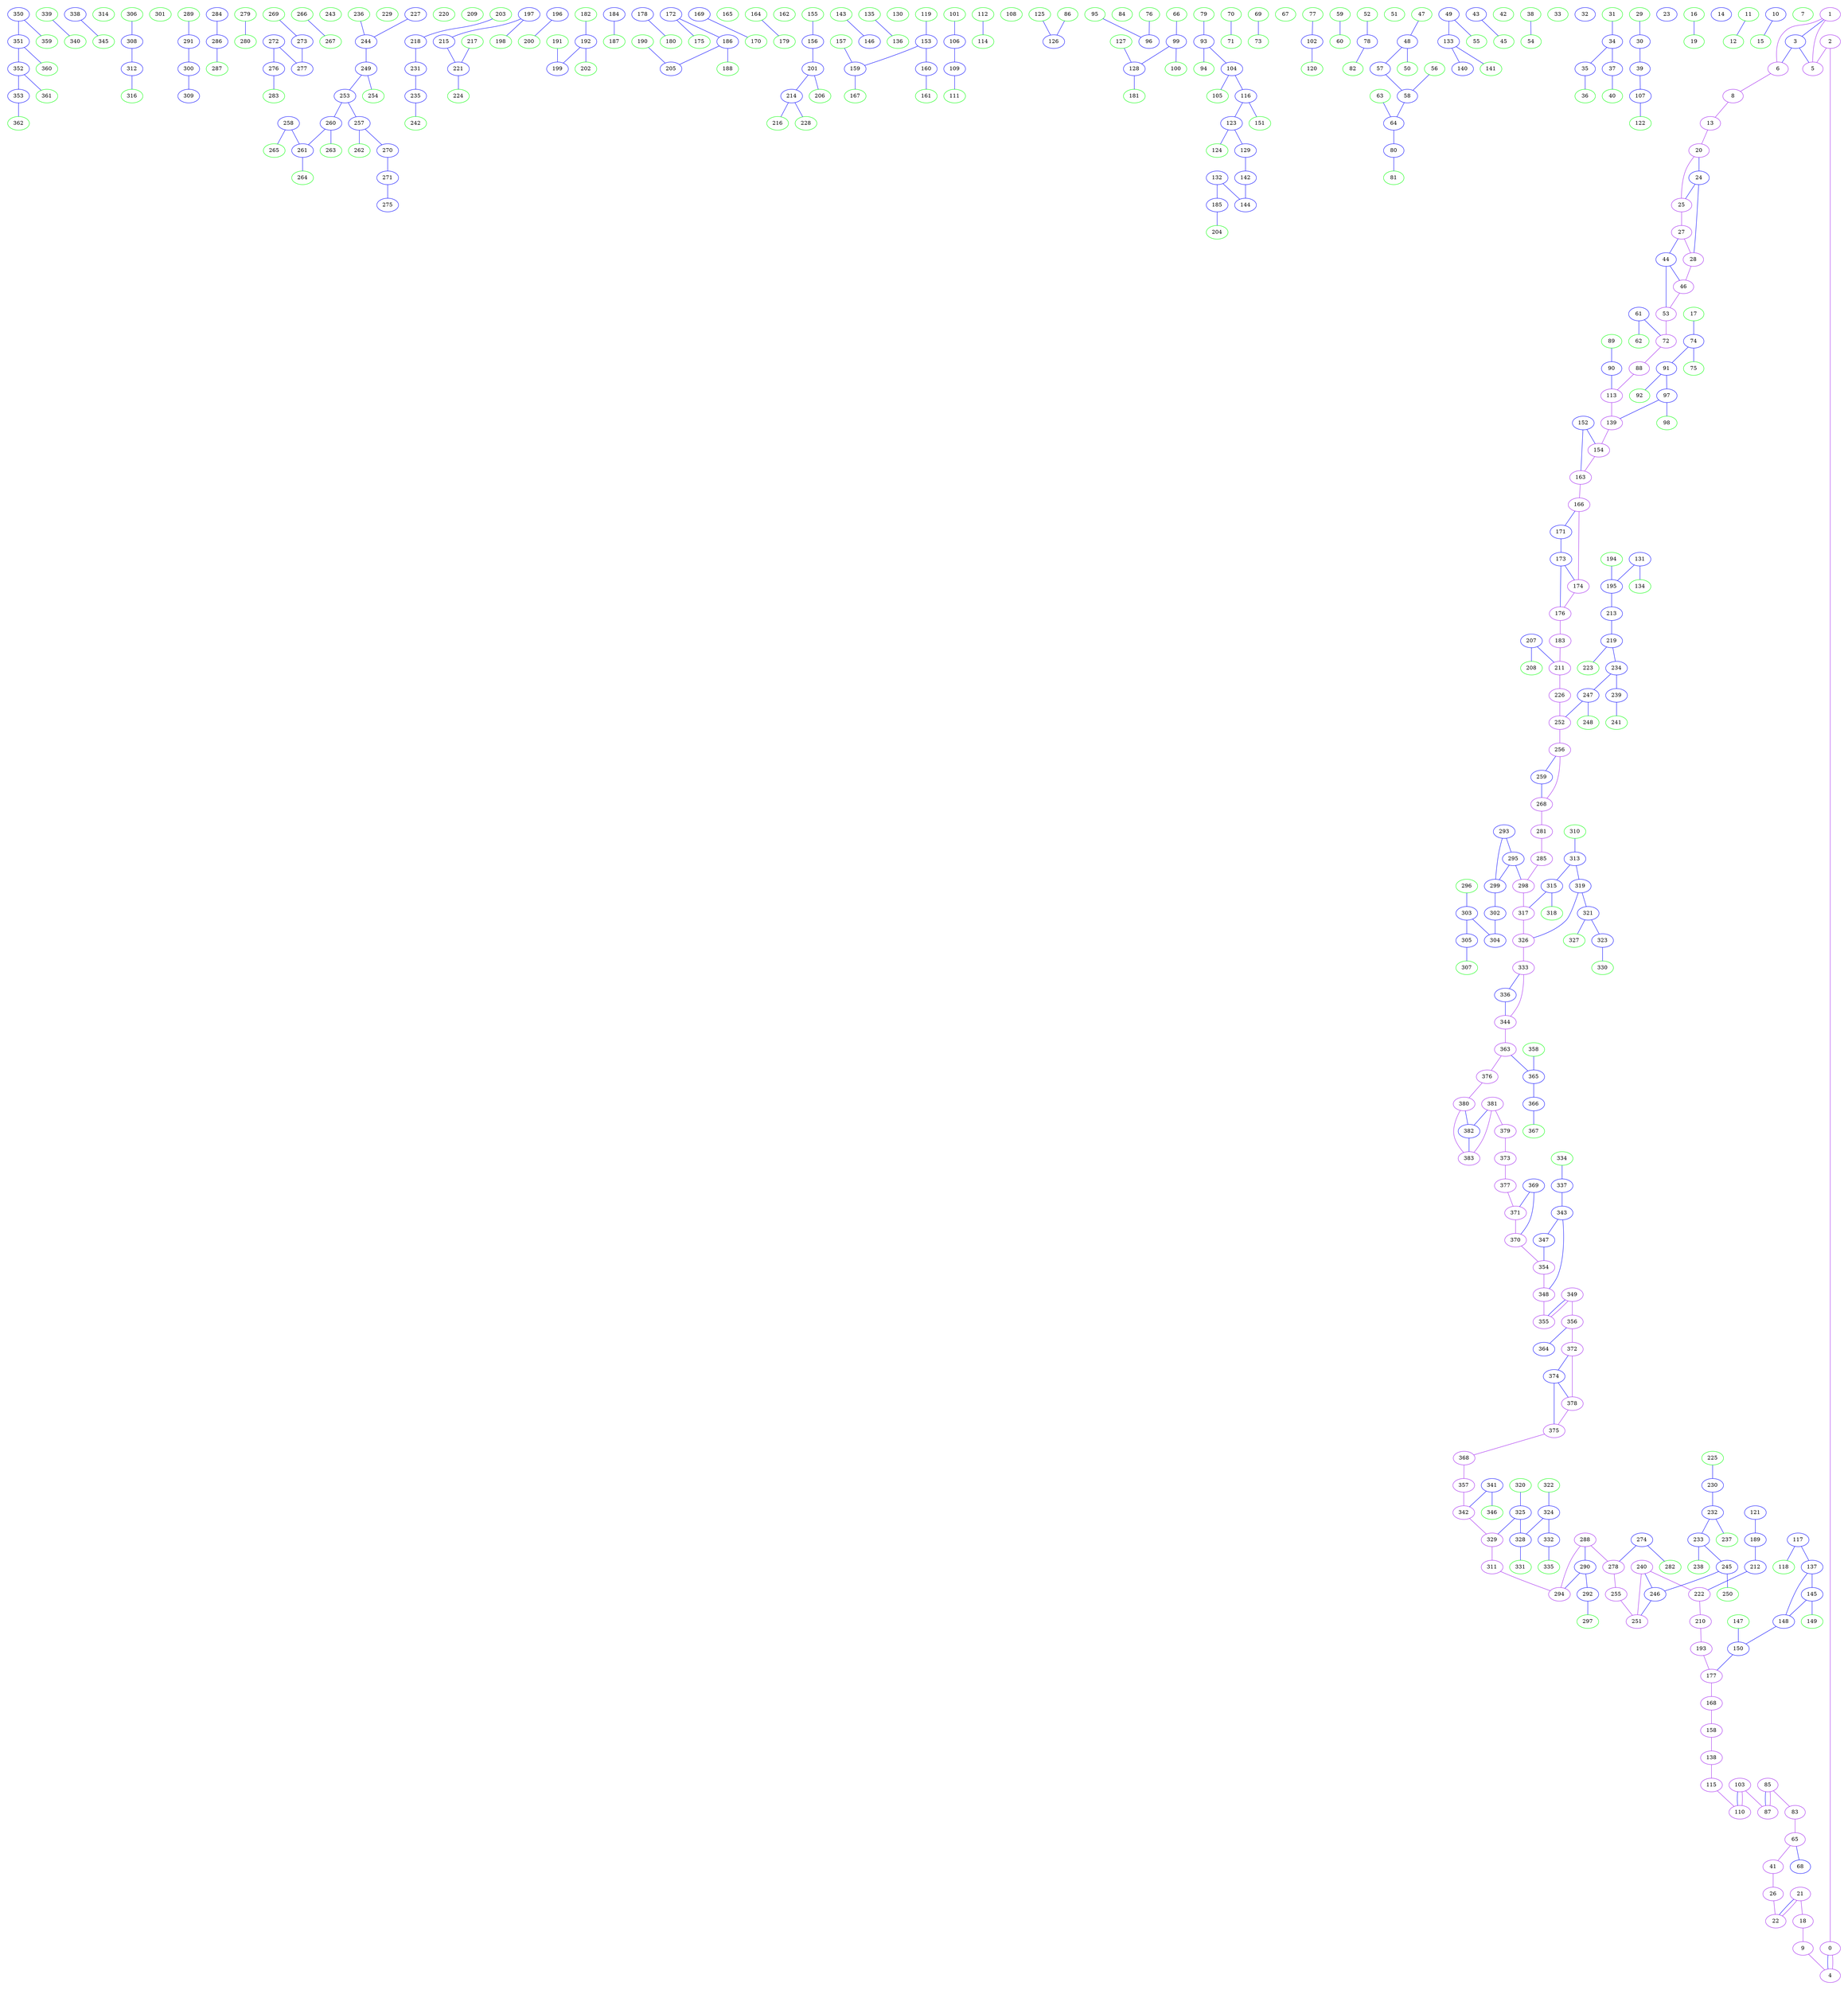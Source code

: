 digraph{
subgraph cluster_0 {
color = white
X78Y271I0 [label="0", pos="78,271!", color="purple"]
X82Y196I0 [label="1", pos="82,196!", color="purple"]
X82Y213I0 [label="2", pos="82,213!", color="purple"]
X83Y195I0 [label="3", pos="83,195!", color="blue"]
X83Y288I0 [label="4", pos="83,288!", color="purple"]
X84Y197I0 [label="5", pos="84,197!", color="purple"]
X85Y192I0 [label="6", pos="85,192!", color="purple"]
X92Y207I0 [label="7", pos="92,207!", color="green"]
X93Y178I0 [label="8", pos="93,178!", color="purple"]
X95Y310I0 [label="9", pos="95,310!", color="purple"]
X100Y201I0 [label="10", pos="100,201!", color="blue"]
X104Y209I0 [label="11", pos="104,209!", color="green"]
X106Y202I0 [label="12", pos="106,202!", color="green"]
X108Y147I0 [label="13", pos="108,147!", color="purple"]
X110Y266I0 [label="14", pos="110,266!", color="blue"]
X112Y180I0 [label="15", pos="112,180!", color="green"]
X114Y196I0 [label="16", pos="114,196!", color="green"]
X117Y174I0 [label="17", pos="117,174!", color="green"]
X118Y331I0 [label="18", pos="118,331!", color="purple"]
X120Y188I0 [label="19", pos="120,188!", color="green"]
X121Y127I0 [label="20", pos="121,127!", color="purple"]
X124Y342I0 [label="21", pos="124,342!", color="purple"]
X139Y360I0 [label="22", pos="139,360!", color="purple"]
X147Y265I0 [label="23", pos="147,265!", color="blue"]
X149Y107I0 [label="24", pos="149,107!", color="blue"]
X150Y109I0 [label="25", pos="150,109!", color="purple"]
X151Y362I0 [label="26", pos="151,362!", color="purple"]
X158Y107I0 [label="27", pos="158,107!", color="purple"]
X160Y96I0 [label="28", pos="160,96!", color="purple"]
X164Y284I0 [label="29", pos="164,284!", color="green"]
X166Y284I0 [label="30", pos="166,284!", color="blue"]
X168Y262I0 [label="31", pos="168,262!", color="green"]
X170Y226I0 [label="32", pos="170,226!", color="blue"]
X170Y264I0 [label="33", pos="170,264!", color="green"]
X171Y249I0 [label="34", pos="171,249!", color="blue"]
X173Y245I0 [label="35", pos="173,245!", color="blue"]
X174Y247I0 [label="36", pos="174,247!", color="green"]
X175Y264I0 [label="37", pos="175,264!", color="blue"]
X176Y152I0 [label="38", pos="176,152!", color="green"]
X176Y299I0 [label="39", pos="176,299!", color="blue"]
X178Y265I0 [label="40", pos="178,265!", color="green"]
X182Y375I0 [label="41", pos="182,375!", color="purple"]
X184Y172I0 [label="42", pos="184,172!", color="green"]
X185Y225I0 [label="43", pos="185,225!", color="blue"]
X186Y87I0 [label="44", pos="186,87!", color="blue"]
X186Y227I0 [label="45", pos="186,227!", color="green"]
X187Y89I0 [label="46", pos="187,89!", color="purple"]
X190Y263I0 [label="47", pos="190,263!", color="green"]
X191Y261I0 [label="48", pos="191,261!", color="blue"]
X192Y192I0 [label="49", pos="192,192!", color="blue"]
X192Y264I0 [label="50", pos="192,264!", color="green"]
X192Y362I0 [label="51", pos="192,362!", color="green"]
X193Y269I0 [label="52", pos="193,269!", color="green"]
X194Y81I0 [label="53", pos="194,81!", color="purple"]
X194Y142I0 [label="54", pos="194,142!", color="green"]
X194Y195I0 [label="55", pos="194,195!", color="green"]
X196Y263I0 [label="56", pos="196,263!", color="green"]
X197Y244I0 [label="57", pos="197,244!", color="blue"]
X197Y261I0 [label="58", pos="197,261!", color="blue"]
X198Y220I0 [label="59", pos="198,220!", color="green"]
X198Y221I0 [label="60", pos="198,221!", color="green"]
X202Y87I0 [label="61", pos="202,87!", color="blue"]
X202Y90I0 [label="62", pos="202,90!", color="green"]
X202Y269I0 [label="63", pos="202,269!", color="green"]
X203Y267I0 [label="64", pos="203,267!", color="blue"]
X204Y373I0 [label="65", pos="204,373!", color="purple"]
X205Y248I0 [label="66", pos="205,248!", color="green"]
X205Y257I0 [label="67", pos="205,257!", color="green"]
X205Y371I0 [label="68", pos="205,371!", color="blue"]
X210Y226I0 [label="69", pos="210,226!", color="green"]
X211Y263I0 [label="70", pos="211,263!", color="green"]
X211Y264I0 [label="71", pos="211,264!", color="green"]
X212Y81I0 [label="72", pos="212,81!", color="purple"]
X212Y224I0 [label="73", pos="212,224!", color="green"]
X213Y115I0 [label="74", pos="213,115!", color="blue"]
X214Y117I0 [label="75", pos="214,117!", color="green"]
X214Y308I0 [label="76", pos="214,308!", color="green"]
X217Y251I0 [label="77", pos="217,251!", color="green"]
X217Y282I0 [label="78", pos="217,282!", color="blue"]
X218Y264I0 [label="79", pos="218,264!", color="green"]
X218Y272I0 [label="80", pos="218,272!", color="blue"]
X218Y274I0 [label="81", pos="218,274!", color="green"]
X219Y281I0 [label="82", pos="219,281!", color="green"]
X219Y398I0 [label="83", pos="219,398!", color="purple"]
X222Y276I0 [label="84", pos="222,276!", color="green"]
X222Y402I0 [label="85", pos="222,402!", color="purple"]
X224Y230I0 [label="86", pos="224,230!", color="green"]
X225Y406I0 [label="87", pos="225,406!", color="purple"]
X226Y81I0 [label="88", pos="226,81!", color="purple"]
X228Y88I0 [label="89", pos="228,88!", color="green"]
X228Y92I0 [label="90", pos="228,92!", color="blue"]
X228Y103I0 [label="91", pos="228,103!", color="blue"]
X228Y106I0 [label="92", pos="228,106!", color="green"]
X230Y264I0 [label="93", pos="230,264!", color="blue"]
X230Y266I0 [label="94", pos="230,266!", color="green"]
X230Y313I0 [label="95", pos="230,313!", color="green"]
X230Y316I0 [label="96", pos="230,316!", color="blue"]
X231Y101I0 [label="97", pos="231,101!", color="blue"]
X232Y103I0 [label="98", pos="232,103!", color="green"]
X232Y238I0 [label="99", pos="232,238!", color="blue"]
X232Y240I0 [label="100", pos="232,240!", color="green"]
X232Y333I0 [label="101", pos="232,333!", color="green"]
X233Y248I0 [label="102", pos="233,248!", color="blue"]
X233Y414I0 [label="103", pos="233,414!", color="purple"]
X234Y264I0 [label="104", pos="234,264!", color="blue"]
X234Y265I0 [label="105", pos="234,265!", color="green"]
X234Y330I0 [label="106", pos="234,330!", color="blue"]
X234Y358I0 [label="107", pos="234,358!", color="blue"]
X235Y258I0 [label="108", pos="235,258!", color="green"]
X235Y331I0 [label="109", pos="235,331!", color="blue"]
X235Y416I0 [label="110", pos="235,416!", color="purple"]
X236Y334I0 [label="111", pos="236,334!", color="green"]
X238Y258I0 [label="112", pos="238,258!", color="green"]
X239Y80I0 [label="113", pos="239,80!", color="purple"]
X240Y256I0 [label="114", pos="240,256!", color="green"]
X242Y416I0 [label="115", pos="242,416!", color="purple"]
X244Y263I0 [label="116", pos="244,263!", color="blue"]
X244Y351I0 [label="117", pos="244,351!", color="blue"]
X244Y354I0 [label="118", pos="244,354!", color="green"]
X245Y254I0 [label="119", pos="245,254!", color="green"]
X246Y240I0 [label="120", pos="246,240!", color="green"]
X246Y313I0 [label="121", pos="246,313!", color="blue"]
X246Y363I0 [label="122", pos="246,363!", color="green"]
X247Y265I0 [label="123", pos="247,265!", color="blue"]
X248Y267I0 [label="124", pos="248,267!", color="green"]
X250Y216I0 [label="125", pos="250,216!", color="green"]
X250Y220I0 [label="126", pos="250,220!", color="blue"]
X250Y228I0 [label="127", pos="250,228!", color="green"]
X250Y231I0 [label="128", pos="250,231!", color="blue"]
X250Y265I0 [label="129", pos="250,265!", color="blue"]
X250Y290I0 [label="130", pos="250,290!", color="green"]
X251Y196I0 [label="131", pos="251,196!", color="blue"]
X251Y272I0 [label="132", pos="251,272!", color="blue"]
X252Y156I0 [label="133", pos="252,156!", color="blue"]
X252Y198I0 [label="134", pos="252,198!", color="green"]
X252Y278I0 [label="135", pos="252,278!", color="green"]
X252Y279I0 [label="136", pos="252,279!", color="green"]
X252Y358I0 [label="137", pos="252,358!", color="blue"]
X252Y416I0 [label="138", pos="252,416!", color="purple"]
X253Y77I0 [label="139", pos="253,77!", color="purple"]
X253Y149I0 [label="140", pos="253,149!", color="blue"]
X253Y156I0 [label="141", pos="253,156!", color="green"]
X253Y265I0 [label="142", pos="253,265!", color="blue"]
X254Y122I0 [label="143", pos="254,122!", color="green"]
X255Y266I0 [label="144", pos="255,266!", color="blue"]
X255Y359I0 [label="145", pos="255,359!", color="blue"]
X256Y128I0 [label="146", pos="256,128!", color="blue"]
X256Y371I0 [label="147", pos="256,371!", color="green"]
X257Y366I0 [label="148", pos="257,366!", color="blue"]
X258Y358I0 [label="149", pos="258,358!", color="green"]
X258Y368I0 [label="150", pos="258,368!", color="blue"]
X259Y256I0 [label="151", pos="259,256!", color="green"]
X261Y79I0 [label="152", pos="261,79!", color="blue"]
X261Y248I0 [label="153", pos="261,248!", color="blue"]
X262Y81I0 [label="154", pos="262,81!", color="purple"]
X262Y280I0 [label="155", pos="262,280!", color="green"]
X262Y282I0 [label="156", pos="262,282!", color="blue"]
X263Y244I0 [label="157", pos="263,244!", color="green"]
X263Y416I0 [label="158", pos="263,416!", color="purple"]
X264Y245I0 [label="159", pos="264,245!", color="blue"]
X264Y250I0 [label="160", pos="264,250!", color="blue"]
X264Y252I0 [label="161", pos="264,252!", color="green"]
X264Y258I0 [label="162", pos="264,258!", color="green"]
X270Y68I0 [label="163", pos="270,68!", color="purple"]
X270Y300I0 [label="164", pos="270,300!", color="green"]
X272Y91I0 [label="165", pos="272,91!", color="green"]
X273Y72I0 [label="166", pos="273,72!", color="purple"]
X274Y238I0 [label="167", pos="274,238!", color="green"]
X274Y417I0 [label="168", pos="274,417!", color="purple"]
X275Y287I0 [label="169", pos="275,287!", color="blue"]
X276Y289I0 [label="170", pos="276,289!", color="green"]
X277Y72I0 [label="171", pos="277,72!", color="blue"]
X277Y307I0 [label="172", pos="277,307!", color="blue"]
X278Y71I0 [label="173", pos="278,71!", color="blue"]
X279Y68I0 [label="174", pos="279,68!", color="purple"]
X280Y308I0 [label="175", pos="280,308!", color="green"]
X282Y68I0 [label="176", pos="282,68!", color="purple"]
X284Y418I0 [label="177", pos="284,418!", color="purple"]
X286Y120I0 [label="178", pos="286,120!", color="blue"]
X286Y295I0 [label="179", pos="286,295!", color="green"]
X288Y123I0 [label="180", pos="288,123!", color="green"]
X288Y200I0 [label="181", pos="288,200!", color="green"]
X290Y310I0 [label="182", pos="290,310!", color="green"]
X291Y68I0 [label="183", pos="291,68!", color="purple"]
X291Y227I0 [label="184", pos="291,227!", color="blue"]
X291Y249I0 [label="185", pos="291,249!", color="blue"]
X291Y299I0 [label="186", pos="291,299!", color="blue"]
X292Y229I0 [label="187", pos="292,229!", color="green"]
X292Y301I0 [label="188", pos="292,301!", color="green"]
X292Y357I0 [label="189", pos="292,357!", color="blue"]
X294Y304I0 [label="190", pos="294,304!", color="green"]
X294Y316I0 [label="191", pos="294,316!", color="green"]
X294Y322I0 [label="192", pos="294,322!", color="blue"]
X294Y418I0 [label="193", pos="294,418!", color="purple"]
X296Y136I0 [label="194", pos="296,136!", color="green"]
X296Y140I0 [label="195", pos="296,140!", color="blue"]
X296Y236I0 [label="196", pos="296,236!", color="blue"]
X296Y281I0 [label="197", pos="296,281!", color="blue"]
X296Y284I0 [label="198", pos="296,284!", color="green"]
X296Y316I0 [label="199", pos="296,316!", color="blue"]
X297Y240I0 [label="200", pos="297,240!", color="green"]
X297Y257I0 [label="201", pos="297,257!", color="blue"]
X297Y338I0 [label="202", pos="297,338!", color="green"]
X298Y209I0 [label="203", pos="298,209!", color="green"]
X298Y244I0 [label="204", pos="298,244!", color="green"]
X298Y293I0 [label="205", pos="298,293!", color="blue"]
X300Y256I0 [label="206", pos="300,256!", color="green"]
X301Y69I0 [label="207", pos="301,69!", color="blue"]
X302Y71I0 [label="208", pos="302,71!", color="green"]
X303Y146I0 [label="209", pos="303,146!", color="green"]
X304Y421I0 [label="210", pos="304,421!", color="purple"]
X305Y57I0 [label="211", pos="305,57!", color="purple"]
X305Y387I0 [label="212", pos="305,387!", color="blue"]
X307Y101I0 [label="213", pos="307,101!", color="blue"]
X307Y239I0 [label="214", pos="307,239!", color="blue"]
X307Y261I0 [label="215", pos="307,261!", color="blue"]
X308Y241I0 [label="216", pos="308,241!", color="green"]
X308Y250I0 [label="217", pos="308,250!", color="green"]
X309Y194I0 [label="218", pos="309,194!", color="blue"]
X310Y97I0 [label="219", pos="310,97!", color="blue"]
X310Y336I0 [label="220", pos="310,336!", color="green"]
X311Y250I0 [label="221", pos="311,250!", color="blue"]
X311Y421I0 [label="222", pos="311,421!", color="purple"]
X312Y99I0 [label="223", pos="312,99!", color="green"]
X314Y235I0 [label="224", pos="314,235!", color="green"]
X314Y344I0 [label="225", pos="314,344!", color="green"]
X315Y56I0 [label="226", pos="315,56!", color="purple"]
X315Y284I0 [label="227", pos="315,284!", color="blue"]
X316Y222I0 [label="228", pos="316,222!", color="green"]
X316Y261I0 [label="229", pos="316,261!", color="green"]
X316Y348I0 [label="230", pos="316,348!", color="blue"]
X317Y151I0 [label="231", pos="317,151!", color="blue"]
X317Y357I0 [label="232", pos="317,357!", color="blue"]
X317Y361I0 [label="233", pos="317,361!", color="blue"]
X318Y83I0 [label="234", pos="318,83!", color="blue"]
X319Y146I0 [label="235", pos="319,146!", color="blue"]
X320Y254I0 [label="236", pos="320,254!", color="green"]
X320Y358I0 [label="237", pos="320,358!", color="green"]
X320Y360I0 [label="238", pos="320,360!", color="green"]
X321Y85I0 [label="239", pos="321,85!", color="blue"]
X321Y421I0 [label="240", pos="321,421!", color="purple"]
X322Y82I0 [label="241", pos="322,82!", color="green"]
X322Y149I0 [label="242", pos="322,149!", color="green"]
X322Y224I0 [label="243", pos="322,224!", color="green"]
X322Y254I0 [label="244", pos="322,254!", color="blue"]
X322Y415I0 [label="245", pos="322,415!", color="blue"]
X322Y419I0 [label="246", pos="322,419!", color="blue"]
X323Y67I0 [label="247", pos="323,67!", color="blue"]
X324Y69I0 [label="248", pos="324,69!", color="green"]
X324Y240I0 [label="249", pos="324,240!", color="blue"]
X324Y416I0 [label="250", pos="324,416!", color="green"]
X324Y420I0 [label="251", pos="324,420!", color="purple"]
X325Y56I0 [label="252", pos="325,56!", color="purple"]
X326Y231I0 [label="253", pos="326,231!", color="blue"]
X326Y240I0 [label="254", pos="326,240!", color="green"]
X331Y421I0 [label="255", pos="331,421!", color="purple"]
X332Y56I0 [label="256", pos="332,56!", color="purple"]
X333Y216I0 [label="257", pos="333,216!", color="blue"]
X333Y254I0 [label="258", pos="333,254!", color="blue"]
X334Y64I0 [label="259", pos="334,64!", color="blue"]
X334Y241I0 [label="260", pos="334,241!", color="blue"]
X334Y248I0 [label="261", pos="334,248!", color="blue"]
X336Y232I0 [label="262", pos="336,232!", color="green"]
X336Y240I0 [label="263", pos="336,240!", color="green"]
X336Y248I0 [label="264", pos="336,248!", color="green"]
X336Y254I0 [label="265", pos="336,254!", color="green"]
X336Y329I0 [label="266", pos="336,329!", color="green"]
X336Y332I0 [label="267", pos="336,332!", color="green"]
X338Y72I0 [label="268", pos="338,72!", color="purple"]
X338Y378I0 [label="269", pos="338,378!", color="green"]
X339Y149I0 [label="270", pos="339,149!", color="blue"]
X341Y135I0 [label="271", pos="341,135!", color="blue"]
X341Y361I0 [label="272", pos="341,361!", color="blue"]
X341Y378I0 [label="273", pos="341,378!", color="blue"]
X341Y415I0 [label="274", pos="341,415!", color="blue"]
X342Y127I0 [label="275", pos="342,127!", color="blue"]
X342Y346I0 [label="276", pos="342,346!", color="blue"]
X342Y370I0 [label="277", pos="342,370!", color="blue"]
X342Y422I0 [label="278", pos="342,422!", color="purple"]
X343Y402I0 [label="279", pos="343,402!", color="green"]
X343Y403I0 [label="280", pos="343,403!", color="green"]
X344Y65I0 [label="281", pos="344,65!", color="purple"]
X344Y406I0 [label="282", pos="344,406!", color="green"]
X346Y346I0 [label="283", pos="346,346!", color="green"]
X348Y279I0 [label="284", pos="348,279!", color="blue"]
X349Y70I0 [label="285", pos="349,70!", color="purple"]
X350Y277I0 [label="286", pos="350,277!", color="blue"]
X352Y276I0 [label="287", pos="352,276!", color="green"]
X352Y421I0 [label="288", pos="352,421!", color="purple"]
X353Y201I0 [label="289", pos="353,201!", color="green"]
X353Y419I0 [label="290", pos="353,419!", color="blue"]
X354Y228I0 [label="291", pos="354,228!", color="blue"]
X354Y382I0 [label="292", pos="354,382!", color="blue"]
X355Y113I0 [label="293", pos="355,113!", color="blue"]
X356Y421I0 [label="294", pos="356,421!", color="purple"]
X358Y110I0 [label="295", pos="358,110!", color="blue"]
X358Y149I0 [label="296", pos="358,149!", color="green"]
X358Y382I0 [label="297", pos="358,382!", color="green"]
X359Y80I0 [label="298", pos="359,80!", color="purple"]
X359Y113I0 [label="299", pos="359,113!", color="blue"]
X360Y219I0 [label="300", pos="360,219!", color="blue"]
X360Y244I0 [label="301", pos="360,244!", color="green"]
X361Y118I0 [label="302", pos="361,118!", color="blue"]
X361Y141I0 [label="303", pos="361,141!", color="blue"]
X362Y123I0 [label="304", pos="362,123!", color="blue"]
X362Y187I0 [label="305", pos="362,187!", color="blue"]
X362Y348I0 [label="306", pos="362,348!", color="green"]
X364Y189I0 [label="307", pos="364,189!", color="green"]
X364Y352I0 [label="308", pos="364,352!", color="blue"]
X365Y228I0 [label="309", pos="365,228!", color="blue"]
X366Y102I0 [label="310", pos="366,102!", color="green"]
X366Y421I0 [label="311", pos="366,421!", color="purple"]
X368Y271I0 [label="312", pos="368,271!", color="blue"]
X369Y102I0 [label="313", pos="369,102!", color="blue"]
X369Y131I0 [label="314", pos="369,131!", color="green"]
X370Y95I0 [label="315", pos="370,95!", color="blue"]
X370Y273I0 [label="316", pos="370,273!", color="green"]
X371Y80I0 [label="317", pos="371,80!", color="purple"]
X372Y94I0 [label="318", pos="372,94!", color="green"]
X372Y110I0 [label="319", pos="372,110!", color="blue"]
X372Y398I0 [label="320", pos="372,398!", color="green"]
X373Y115I0 [label="321", pos="373,115!", color="blue"]
X374Y274I0 [label="322", pos="374,274!", color="green"]
X375Y122I0 [label="323", pos="375,122!", color="blue"]
X375Y277I0 [label="324", pos="375,277!", color="blue"]
X375Y398I0 [label="325", pos="375,398!", color="blue"]
X376Y87I0 [label="326", pos="376,87!", color="purple"]
X376Y114I0 [label="327", pos="376,114!", color="green"]
X376Y354I0 [label="328", pos="376,354!", color="blue"]
X376Y420I0 [label="329", pos="376,420!", color="purple"]
X377Y120I0 [label="330", pos="377,120!", color="green"]
X378Y354I0 [label="331", pos="378,354!", color="green"]
X379Y243I0 [label="332", pos="379,243!", color="blue"]
X381Y84I0 [label="333", pos="381,84!", color="purple"]
X381Y278I0 [label="334", pos="381,278!", color="green"]
X382Y244I0 [label="335", pos="382,244!", color="green"]
X384Y94I0 [label="336", pos="384,94!", color="blue"]
X384Y281I0 [label="337", pos="384,281!", color="blue"]
X385Y331I0 [label="338", pos="385,331!", color="blue"]
X386Y194I0 [label="339", pos="386,194!", color="green"]
X386Y197I0 [label="340", pos="386,197!", color="green"]
X386Y373I0 [label="341", pos="386,373!", color="blue"]
X386Y403I0 [label="342", pos="386,403!", color="purple"]
X387Y261I0 [label="343", pos="387,261!", color="blue"]
X388Y91I0 [label="344", pos="388,91!", color="purple"]
X388Y330I0 [label="345", pos="388,330!", color="green"]
X388Y372I0 [label="346", pos="388,372!", color="green"]
X390Y241I0 [label="347", pos="390,241!", color="blue"]
X390Y260I0 [label="348", pos="390,260!", color="purple"]
X390Y298I0 [label="349", pos="390,298!", color="purple"]
X391Y141I0 [label="350", pos="391,141!", color="blue"]
X391Y144I0 [label="351", pos="391,144!", color="blue"]
X391Y146I0 [label="352", pos="391,146!", color="blue"]
X392Y173I0 [label="353", pos="392,173!", color="blue"]
X392Y243I0 [label="354", pos="392,243!", color="purple"]
X392Y298I0 [label="355", pos="392,298!", color="purple"]
X393Y302I0 [label="356", pos="393,302!", color="purple"]
X393Y390I0 [label="357", pos="393,390!", color="purple"]
X394Y114I0 [label="358", pos="394,114!", color="green"]
X394Y140I0 [label="359", pos="394,140!", color="green"]
X394Y144I0 [label="360", pos="394,144!", color="green"]
X394Y146I0 [label="361", pos="394,146!", color="green"]
X394Y174I0 [label="362", pos="394,174!", color="green"]
X395Y95I0 [label="363", pos="395,95!", color="purple"]
X395Y335I0 [label="364", pos="395,335!", color="blue"]
X396Y106I0 [label="365", pos="396,106!", color="blue"]
X400Y116I0 [label="366", pos="400,116!", color="blue"]
X401Y116I0 [label="367", pos="401,116!", color="green"]
X401Y379I0 [label="368", pos="401,379!", color="purple"]
X402Y210I0 [label="369", pos="402,210!", color="blue"]
X402Y213I0 [label="370", pos="402,213!", color="purple"]
X404Y210I0 [label="371", pos="404,210!", color="purple"]
X404Y309I0 [label="372", pos="404,309!", color="purple"]
X406Y178I0 [label="373", pos="406,178!", color="purple"]
X406Y333I0 [label="374", pos="406,333!", color="blue"]
X407Y356I0 [label="375", pos="407,356!", color="purple"]
X408Y107I0 [label="376", pos="408,107!", color="purple"]
X408Y178I0 [label="377", pos="408,178!", color="purple"]
X408Y332I0 [label="378", pos="408,332!", color="purple"]
X409Y160I0 [label="379", pos="409,160!", color="purple"]
X417Y108I0 [label="380", pos="417,108!", color="purple"]
X417Y123I0 [label="381", pos="417,123!", color="purple"]
X418Y115I0 [label="382", pos="418,115!", color="blue"]
X420Y114I0 [label="383", pos="420,114!", color="purple"]
X78Y271I0 -> X83Y288I0[color="blue", dir=none]
X82Y196I0 -> X83Y195I0[color="blue", dir=none]
X83Y195I0 -> X85Y192I0[color="blue", dir=none]
X83Y195I0 -> X84Y197I0[color="blue", dir=none]
X100Y201I0 -> X112Y180I0[color="blue", dir=none]
X104Y209I0 -> X106Y202I0[color="blue", dir=none]
X114Y196I0 -> X120Y188I0[color="blue", dir=none]
X117Y174I0 -> X213Y115I0[color="blue", dir=none]
X121Y127I0 -> X149Y107I0[color="blue", dir=none]
X124Y342I0 -> X139Y360I0[color="blue", dir=none]
X149Y107I0 -> X160Y96I0[color="blue", dir=none]
X149Y107I0 -> X150Y109I0[color="blue", dir=none]
X158Y107I0 -> X186Y87I0[color="blue", dir=none]
X164Y284I0 -> X166Y284I0[color="blue", dir=none]
X166Y284I0 -> X176Y299I0[color="blue", dir=none]
X168Y262I0 -> X171Y249I0[color="blue", dir=none]
X171Y249I0 -> X173Y245I0[color="blue", dir=none]
X171Y249I0 -> X175Y264I0[color="blue", dir=none]
X173Y245I0 -> X174Y247I0[color="blue", dir=none]
X175Y264I0 -> X178Y265I0[color="blue", dir=none]
X176Y152I0 -> X194Y142I0[color="blue", dir=none]
X176Y299I0 -> X234Y358I0[color="blue", dir=none]
X185Y225I0 -> X186Y227I0[color="blue", dir=none]
X186Y87I0 -> X194Y81I0[color="blue", dir=none]
X186Y87I0 -> X187Y89I0[color="blue", dir=none]
X190Y263I0 -> X191Y261I0[color="blue", dir=none]
X191Y261I0 -> X197Y244I0[color="blue", dir=none]
X191Y261I0 -> X192Y264I0[color="blue", dir=none]
X192Y192I0 -> X252Y156I0[color="blue", dir=none]
X192Y192I0 -> X194Y195I0[color="blue", dir=none]
X193Y269I0 -> X217Y282I0[color="blue", dir=none]
X196Y263I0 -> X197Y261I0[color="blue", dir=none]
X197Y244I0 -> X197Y261I0[color="blue", dir=none]
X197Y261I0 -> X203Y267I0[color="blue", dir=none]
X198Y220I0 -> X198Y221I0[color="blue", dir=none]
X202Y87I0 -> X202Y90I0[color="blue", dir=none]
X202Y87I0 -> X212Y81I0[color="blue", dir=none]
X202Y269I0 -> X203Y267I0[color="blue", dir=none]
X203Y267I0 -> X218Y272I0[color="blue", dir=none]
X204Y373I0 -> X205Y371I0[color="blue", dir=none]
X205Y248I0 -> X232Y238I0[color="blue", dir=none]
X210Y226I0 -> X212Y224I0[color="blue", dir=none]
X211Y263I0 -> X211Y264I0[color="blue", dir=none]
X213Y115I0 -> X228Y103I0[color="blue", dir=none]
X213Y115I0 -> X214Y117I0[color="blue", dir=none]
X214Y308I0 -> X230Y316I0[color="blue", dir=none]
X217Y251I0 -> X233Y248I0[color="blue", dir=none]
X217Y282I0 -> X219Y281I0[color="blue", dir=none]
X218Y264I0 -> X230Y264I0[color="blue", dir=none]
X218Y272I0 -> X218Y274I0[color="blue", dir=none]
X222Y402I0 -> X225Y406I0[color="blue", dir=none]
X224Y230I0 -> X250Y220I0[color="blue", dir=none]
X228Y88I0 -> X228Y92I0[color="blue", dir=none]
X228Y92I0 -> X239Y80I0[color="blue", dir=none]
X228Y103I0 -> X228Y106I0[color="blue", dir=none]
X228Y103I0 -> X231Y101I0[color="blue", dir=none]
X230Y264I0 -> X230Y266I0[color="blue", dir=none]
X230Y264I0 -> X234Y264I0[color="blue", dir=none]
X230Y313I0 -> X230Y316I0[color="blue", dir=none]
X231Y101I0 -> X253Y77I0[color="blue", dir=none]
X231Y101I0 -> X232Y103I0[color="blue", dir=none]
X232Y238I0 -> X232Y240I0[color="blue", dir=none]
X232Y238I0 -> X250Y231I0[color="blue", dir=none]
X232Y333I0 -> X234Y330I0[color="blue", dir=none]
X233Y248I0 -> X246Y240I0[color="blue", dir=none]
X233Y414I0 -> X235Y416I0[color="blue", dir=none]
X234Y264I0 -> X234Y265I0[color="blue", dir=none]
X234Y264I0 -> X244Y263I0[color="blue", dir=none]
X234Y330I0 -> X235Y331I0[color="blue", dir=none]
X234Y358I0 -> X246Y363I0[color="blue", dir=none]
X235Y331I0 -> X236Y334I0[color="blue", dir=none]
X238Y258I0 -> X240Y256I0[color="blue", dir=none]
X244Y263I0 -> X259Y256I0[color="blue", dir=none]
X244Y263I0 -> X247Y265I0[color="blue", dir=none]
X244Y351I0 -> X244Y354I0[color="blue", dir=none]
X244Y351I0 -> X252Y358I0[color="blue", dir=none]
X245Y254I0 -> X261Y248I0[color="blue", dir=none]
X246Y313I0 -> X292Y357I0[color="blue", dir=none]
X247Y265I0 -> X250Y265I0[color="blue", dir=none]
X247Y265I0 -> X248Y267I0[color="blue", dir=none]
X250Y216I0 -> X250Y220I0[color="blue", dir=none]
X250Y228I0 -> X250Y231I0[color="blue", dir=none]
X250Y231I0 -> X288Y200I0[color="blue", dir=none]
X250Y265I0 -> X253Y265I0[color="blue", dir=none]
X251Y196I0 -> X252Y198I0[color="blue", dir=none]
X251Y196I0 -> X296Y140I0[color="blue", dir=none]
X251Y272I0 -> X255Y266I0[color="blue", dir=none]
X251Y272I0 -> X291Y249I0[color="blue", dir=none]
X252Y156I0 -> X253Y156I0[color="blue", dir=none]
X252Y156I0 -> X253Y149I0[color="blue", dir=none]
X252Y278I0 -> X252Y279I0[color="blue", dir=none]
X252Y358I0 -> X257Y366I0[color="blue", dir=none]
X252Y358I0 -> X255Y359I0[color="blue", dir=none]
X253Y265I0 -> X255Y266I0[color="blue", dir=none]
X254Y122I0 -> X256Y128I0[color="blue", dir=none]
X255Y359I0 -> X258Y358I0[color="blue", dir=none]
X255Y359I0 -> X257Y366I0[color="blue", dir=none]
X256Y371I0 -> X258Y368I0[color="blue", dir=none]
X257Y366I0 -> X258Y368I0[color="blue", dir=none]
X258Y368I0 -> X284Y418I0[color="blue", dir=none]
X261Y79I0 -> X270Y68I0[color="blue", dir=none]
X261Y79I0 -> X262Y81I0[color="blue", dir=none]
X261Y248I0 -> X264Y245I0[color="blue", dir=none]
X261Y248I0 -> X264Y250I0[color="blue", dir=none]
X262Y280I0 -> X262Y282I0[color="blue", dir=none]
X262Y282I0 -> X297Y257I0[color="blue", dir=none]
X263Y244I0 -> X264Y245I0[color="blue", dir=none]
X264Y245I0 -> X274Y238I0[color="blue", dir=none]
X264Y250I0 -> X264Y252I0[color="blue", dir=none]
X270Y300I0 -> X286Y295I0[color="blue", dir=none]
X273Y72I0 -> X277Y72I0[color="blue", dir=none]
X275Y287I0 -> X276Y289I0[color="blue", dir=none]
X277Y72I0 -> X278Y71I0[color="blue", dir=none]
X277Y307I0 -> X291Y299I0[color="blue", dir=none]
X277Y307I0 -> X280Y308I0[color="blue", dir=none]
X278Y71I0 -> X279Y68I0[color="blue", dir=none]
X278Y71I0 -> X282Y68I0[color="blue", dir=none]
X286Y120I0 -> X288Y123I0[color="blue", dir=none]
X290Y310I0 -> X294Y322I0[color="blue", dir=none]
X291Y227I0 -> X292Y229I0[color="blue", dir=none]
X291Y249I0 -> X298Y244I0[color="blue", dir=none]
X291Y299I0 -> X298Y293I0[color="blue", dir=none]
X291Y299I0 -> X292Y301I0[color="blue", dir=none]
X292Y357I0 -> X305Y387I0[color="blue", dir=none]
X294Y304I0 -> X298Y293I0[color="blue", dir=none]
X294Y316I0 -> X296Y316I0[color="blue", dir=none]
X294Y322I0 -> X297Y338I0[color="blue", dir=none]
X294Y322I0 -> X296Y316I0[color="blue", dir=none]
X296Y136I0 -> X296Y140I0[color="blue", dir=none]
X296Y140I0 -> X307Y101I0[color="blue", dir=none]
X296Y236I0 -> X297Y240I0[color="blue", dir=none]
X296Y281I0 -> X296Y284I0[color="blue", dir=none]
X296Y281I0 -> X307Y261I0[color="blue", dir=none]
X297Y257I0 -> X307Y239I0[color="blue", dir=none]
X297Y257I0 -> X300Y256I0[color="blue", dir=none]
X298Y209I0 -> X309Y194I0[color="blue", dir=none]
X301Y69I0 -> X305Y57I0[color="blue", dir=none]
X301Y69I0 -> X302Y71I0[color="blue", dir=none]
X305Y387I0 -> X311Y421I0[color="blue", dir=none]
X307Y101I0 -> X310Y97I0[color="blue", dir=none]
X307Y239I0 -> X316Y222I0[color="blue", dir=none]
X307Y239I0 -> X308Y241I0[color="blue", dir=none]
X307Y261I0 -> X311Y250I0[color="blue", dir=none]
X308Y250I0 -> X311Y250I0[color="blue", dir=none]
X309Y194I0 -> X317Y151I0[color="blue", dir=none]
X310Y97I0 -> X318Y83I0[color="blue", dir=none]
X310Y97I0 -> X312Y99I0[color="blue", dir=none]
X311Y250I0 -> X314Y235I0[color="blue", dir=none]
X314Y344I0 -> X316Y348I0[color="blue", dir=none]
X315Y284I0 -> X322Y254I0[color="blue", dir=none]
X316Y348I0 -> X317Y357I0[color="blue", dir=none]
X317Y151I0 -> X319Y146I0[color="blue", dir=none]
X317Y357I0 -> X317Y361I0[color="blue", dir=none]
X317Y357I0 -> X320Y358I0[color="blue", dir=none]
X317Y361I0 -> X322Y415I0[color="blue", dir=none]
X317Y361I0 -> X320Y360I0[color="blue", dir=none]
X318Y83I0 -> X323Y67I0[color="blue", dir=none]
X318Y83I0 -> X321Y85I0[color="blue", dir=none]
X319Y146I0 -> X322Y149I0[color="blue", dir=none]
X320Y254I0 -> X322Y254I0[color="blue", dir=none]
X321Y85I0 -> X322Y82I0[color="blue", dir=none]
X321Y421I0 -> X322Y419I0[color="blue", dir=none]
X322Y254I0 -> X324Y240I0[color="blue", dir=none]
X322Y415I0 -> X322Y419I0[color="blue", dir=none]
X322Y415I0 -> X324Y416I0[color="blue", dir=none]
X322Y419I0 -> X324Y420I0[color="blue", dir=none]
X323Y67I0 -> X325Y56I0[color="blue", dir=none]
X323Y67I0 -> X324Y69I0[color="blue", dir=none]
X324Y240I0 -> X326Y231I0[color="blue", dir=none]
X324Y240I0 -> X326Y240I0[color="blue", dir=none]
X326Y231I0 -> X333Y216I0[color="blue", dir=none]
X326Y231I0 -> X334Y241I0[color="blue", dir=none]
X332Y56I0 -> X334Y64I0[color="blue", dir=none]
X333Y216I0 -> X339Y149I0[color="blue", dir=none]
X333Y216I0 -> X336Y232I0[color="blue", dir=none]
X333Y254I0 -> X334Y248I0[color="blue", dir=none]
X333Y254I0 -> X336Y254I0[color="blue", dir=none]
X334Y64I0 -> X338Y72I0[color="blue", dir=none]
X334Y241I0 -> X334Y248I0[color="blue", dir=none]
X334Y241I0 -> X336Y240I0[color="blue", dir=none]
X334Y248I0 -> X336Y248I0[color="blue", dir=none]
X336Y329I0 -> X336Y332I0[color="blue", dir=none]
X338Y378I0 -> X341Y378I0[color="blue", dir=none]
X339Y149I0 -> X341Y135I0[color="blue", dir=none]
X341Y135I0 -> X342Y127I0[color="blue", dir=none]
X341Y361I0 -> X342Y370I0[color="blue", dir=none]
X341Y361I0 -> X342Y346I0[color="blue", dir=none]
X341Y378I0 -> X342Y370I0[color="blue", dir=none]
X341Y415I0 -> X342Y422I0[color="blue", dir=none]
X341Y415I0 -> X344Y406I0[color="blue", dir=none]
X342Y346I0 -> X346Y346I0[color="blue", dir=none]
X343Y402I0 -> X343Y403I0[color="blue", dir=none]
X348Y279I0 -> X350Y277I0[color="blue", dir=none]
X350Y277I0 -> X352Y276I0[color="blue", dir=none]
X352Y421I0 -> X353Y419I0[color="blue", dir=none]
X353Y201I0 -> X354Y228I0[color="blue", dir=none]
X353Y419I0 -> X354Y382I0[color="blue", dir=none]
X353Y419I0 -> X356Y421I0[color="blue", dir=none]
X354Y228I0 -> X360Y219I0[color="blue", dir=none]
X354Y382I0 -> X358Y382I0[color="blue", dir=none]
X355Y113I0 -> X358Y110I0[color="blue", dir=none]
X355Y113I0 -> X359Y113I0[color="blue", dir=none]
X358Y110I0 -> X359Y80I0[color="blue", dir=none]
X358Y110I0 -> X359Y113I0[color="blue", dir=none]
X358Y149I0 -> X361Y141I0[color="blue", dir=none]
X359Y113I0 -> X361Y118I0[color="blue", dir=none]
X360Y219I0 -> X365Y228I0[color="blue", dir=none]
X361Y118I0 -> X362Y123I0[color="blue", dir=none]
X361Y141I0 -> X362Y123I0[color="blue", dir=none]
X361Y141I0 -> X362Y187I0[color="blue", dir=none]
X362Y187I0 -> X364Y189I0[color="blue", dir=none]
X362Y348I0 -> X364Y352I0[color="blue", dir=none]
X364Y352I0 -> X368Y271I0[color="blue", dir=none]
X366Y102I0 -> X369Y102I0[color="blue", dir=none]
X368Y271I0 -> X370Y273I0[color="blue", dir=none]
X369Y102I0 -> X370Y95I0[color="blue", dir=none]
X369Y102I0 -> X372Y110I0[color="blue", dir=none]
X370Y95I0 -> X371Y80I0[color="blue", dir=none]
X370Y95I0 -> X372Y94I0[color="blue", dir=none]
X372Y110I0 -> X373Y115I0[color="blue", dir=none]
X372Y110I0 -> X376Y87I0[color="blue", dir=none]
X372Y398I0 -> X375Y398I0[color="blue", dir=none]
X373Y115I0 -> X375Y122I0[color="blue", dir=none]
X373Y115I0 -> X376Y114I0[color="blue", dir=none]
X374Y274I0 -> X375Y277I0[color="blue", dir=none]
X375Y122I0 -> X377Y120I0[color="blue", dir=none]
X375Y277I0 -> X376Y354I0[color="blue", dir=none]
X375Y277I0 -> X379Y243I0[color="blue", dir=none]
X375Y398I0 -> X376Y354I0[color="blue", dir=none]
X375Y398I0 -> X376Y420I0[color="blue", dir=none]
X376Y354I0 -> X378Y354I0[color="blue", dir=none]
X379Y243I0 -> X382Y244I0[color="blue", dir=none]
X381Y84I0 -> X384Y94I0[color="blue", dir=none]
X381Y278I0 -> X384Y281I0[color="blue", dir=none]
X384Y94I0 -> X388Y91I0[color="blue", dir=none]
X384Y281I0 -> X387Y261I0[color="blue", dir=none]
X385Y331I0 -> X388Y330I0[color="blue", dir=none]
X386Y194I0 -> X386Y197I0[color="blue", dir=none]
X386Y373I0 -> X386Y403I0[color="blue", dir=none]
X386Y373I0 -> X388Y372I0[color="blue", dir=none]
X387Y261I0 -> X390Y241I0[color="blue", dir=none]
X387Y261I0 -> X390Y260I0[color="blue", dir=none]
X390Y241I0 -> X392Y243I0[color="blue", dir=none]
X390Y298I0 -> X392Y298I0[color="blue", dir=none]
X391Y141I0 -> X391Y144I0[color="blue", dir=none]
X391Y141I0 -> X394Y140I0[color="blue", dir=none]
X391Y144I0 -> X391Y146I0[color="blue", dir=none]
X391Y144I0 -> X394Y144I0[color="blue", dir=none]
X391Y146I0 -> X392Y173I0[color="blue", dir=none]
X391Y146I0 -> X394Y146I0[color="blue", dir=none]
X392Y173I0 -> X394Y174I0[color="blue", dir=none]
X393Y302I0 -> X395Y335I0[color="blue", dir=none]
X394Y114I0 -> X396Y106I0[color="blue", dir=none]
X395Y95I0 -> X396Y106I0[color="blue", dir=none]
X396Y106I0 -> X400Y116I0[color="blue", dir=none]
X400Y116I0 -> X401Y116I0[color="blue", dir=none]
X402Y210I0 -> X402Y213I0[color="blue", dir=none]
X402Y210I0 -> X404Y210I0[color="blue", dir=none]
X404Y309I0 -> X406Y333I0[color="blue", dir=none]
X406Y178I0 -> X408Y178I0[color="purple", dir=none]
X406Y333I0 -> X407Y356I0[color="blue", dir=none]
X406Y333I0 -> X408Y332I0[color="blue", dir=none]
X417Y108I0 -> X418Y115I0[color="blue", dir=none]
X417Y123I0 -> X418Y115I0[color="blue", dir=none]
X418Y115I0 -> X420Y114I0[color="blue", dir=none]
X82Y213I0 -> X84Y197I0[color="purple", dir=none]
X84Y197I0 -> X82Y196I0[color="purple", dir=none]
X82Y196I0 -> X85Y192I0[color="purple", dir=none]
X85Y192I0 -> X93Y178I0[color="purple", dir=none]
X93Y178I0 -> X108Y147I0[color="purple", dir=none]
X108Y147I0 -> X121Y127I0[color="purple", dir=none]
X121Y127I0 -> X150Y109I0[color="purple", dir=none]
X150Y109I0 -> X158Y107I0[color="purple", dir=none]
X158Y107I0 -> X160Y96I0[color="purple", dir=none]
X160Y96I0 -> X187Y89I0[color="purple", dir=none]
X187Y89I0 -> X194Y81I0[color="purple", dir=none]
X194Y81I0 -> X212Y81I0[color="purple", dir=none]
X212Y81I0 -> X226Y81I0[color="purple", dir=none]
X226Y81I0 -> X239Y80I0[color="purple", dir=none]
X239Y80I0 -> X253Y77I0[color="purple", dir=none]
X253Y77I0 -> X262Y81I0[color="purple", dir=none]
X262Y81I0 -> X270Y68I0[color="purple", dir=none]
X270Y68I0 -> X273Y72I0[color="purple", dir=none]
X273Y72I0 -> X279Y68I0[color="purple", dir=none]
X279Y68I0 -> X282Y68I0[color="purple", dir=none]
X282Y68I0 -> X291Y68I0[color="purple", dir=none]
X291Y68I0 -> X305Y57I0[color="purple", dir=none]
X305Y57I0 -> X315Y56I0[color="purple", dir=none]
X315Y56I0 -> X325Y56I0[color="purple", dir=none]
X325Y56I0 -> X332Y56I0[color="purple", dir=none]
X332Y56I0 -> X338Y72I0[color="purple", dir=none]
X338Y72I0 -> X344Y65I0[color="purple", dir=none]
X344Y65I0 -> X349Y70I0[color="purple", dir=none]
X349Y70I0 -> X359Y80I0[color="purple", dir=none]
X359Y80I0 -> X371Y80I0[color="purple", dir=none]
X371Y80I0 -> X376Y87I0[color="purple", dir=none]
X376Y87I0 -> X381Y84I0[color="purple", dir=none]
X381Y84I0 -> X388Y91I0[color="purple", dir=none]
X388Y91I0 -> X395Y95I0[color="purple", dir=none]
X395Y95I0 -> X408Y107I0[color="purple", dir=none]
X408Y107I0 -> X417Y108I0[color="purple", dir=none]
X417Y108I0 -> X420Y114I0[color="purple", dir=none]
X420Y114I0 -> X417Y123I0[color="purple", dir=none]
X417Y123I0 -> X409Y160I0[color="purple", dir=none]
X409Y160I0 -> X406Y178I0[color="purple", dir=none]
X408Y178I0 -> X404Y210I0[color="purple", dir=none]
X404Y210I0 -> X402Y213I0[color="purple", dir=none]
X402Y213I0 -> X392Y243I0[color="purple", dir=none]
X392Y243I0 -> X390Y260I0[color="purple", dir=none]
X390Y260I0 -> X392Y298I0[color="purple", dir=none]
X392Y298I0 -> X390Y298I0[color="purple", dir=none]
X390Y298I0 -> X393Y302I0[color="purple", dir=none]
X393Y302I0 -> X404Y309I0[color="purple", dir=none]
X404Y309I0 -> X408Y332I0[color="purple", dir=none]
X408Y332I0 -> X407Y356I0[color="purple", dir=none]
X407Y356I0 -> X401Y379I0[color="purple", dir=none]
X401Y379I0 -> X393Y390I0[color="purple", dir=none]
X393Y390I0 -> X386Y403I0[color="purple", dir=none]
X386Y403I0 -> X376Y420I0[color="purple", dir=none]
X376Y420I0 -> X366Y421I0[color="purple", dir=none]
X366Y421I0 -> X356Y421I0[color="purple", dir=none]
X356Y421I0 -> X352Y421I0[color="purple", dir=none]
X352Y421I0 -> X342Y422I0[color="purple", dir=none]
X342Y422I0 -> X331Y421I0[color="purple", dir=none]
X331Y421I0 -> X324Y420I0[color="purple", dir=none]
X324Y420I0 -> X321Y421I0[color="purple", dir=none]
X321Y421I0 -> X311Y421I0[color="purple", dir=none]
X311Y421I0 -> X304Y421I0[color="purple", dir=none]
X304Y421I0 -> X294Y418I0[color="purple", dir=none]
X294Y418I0 -> X284Y418I0[color="purple", dir=none]
X284Y418I0 -> X274Y417I0[color="purple", dir=none]
X274Y417I0 -> X263Y416I0[color="purple", dir=none]
X263Y416I0 -> X252Y416I0[color="purple", dir=none]
X252Y416I0 -> X242Y416I0[color="purple", dir=none]
X242Y416I0 -> X235Y416I0[color="purple", dir=none]
X235Y416I0 -> X233Y414I0[color="purple", dir=none]
X233Y414I0 -> X225Y406I0[color="purple", dir=none]
X225Y406I0 -> X222Y402I0[color="purple", dir=none]
X222Y402I0 -> X219Y398I0[color="purple", dir=none]
X219Y398I0 -> X204Y373I0[color="purple", dir=none]
X204Y373I0 -> X182Y375I0[color="purple", dir=none]
X182Y375I0 -> X151Y362I0[color="purple", dir=none]
X151Y362I0 -> X139Y360I0[color="purple", dir=none]
X139Y360I0 -> X124Y342I0[color="purple", dir=none]
X124Y342I0 -> X118Y331I0[color="purple", dir=none]
X118Y331I0 -> X95Y310I0[color="purple", dir=none]
X95Y310I0 -> X83Y288I0[color="purple", dir=none]
X83Y288I0 -> X78Y271I0[color="purple", dir=none]
X82Y213I0 -> X78Y271I0[color="purple", dir=none]
}
}
